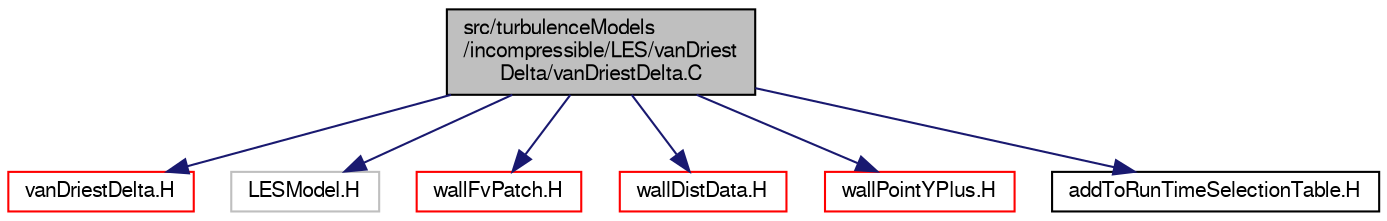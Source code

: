 digraph "src/turbulenceModels/incompressible/LES/vanDriestDelta/vanDriestDelta.C"
{
  bgcolor="transparent";
  edge [fontname="FreeSans",fontsize="10",labelfontname="FreeSans",labelfontsize="10"];
  node [fontname="FreeSans",fontsize="10",shape=record];
  Node0 [label="src/turbulenceModels\l/incompressible/LES/vanDriest\lDelta/vanDriestDelta.C",height=0.2,width=0.4,color="black", fillcolor="grey75", style="filled", fontcolor="black"];
  Node0 -> Node1 [color="midnightblue",fontsize="10",style="solid",fontname="FreeSans"];
  Node1 [label="vanDriestDelta.H",height=0.2,width=0.4,color="red",URL="$a39908.html"];
  Node0 -> Node4 [color="midnightblue",fontsize="10",style="solid",fontname="FreeSans"];
  Node4 [label="LESModel.H",height=0.2,width=0.4,color="grey75"];
  Node0 -> Node5 [color="midnightblue",fontsize="10",style="solid",fontname="FreeSans"];
  Node5 [label="wallFvPatch.H",height=0.2,width=0.4,color="red",URL="$a03680.html"];
  Node0 -> Node162 [color="midnightblue",fontsize="10",style="solid",fontname="FreeSans"];
  Node162 [label="wallDistData.H",height=0.2,width=0.4,color="red",URL="$a03743.html"];
  Node0 -> Node308 [color="midnightblue",fontsize="10",style="solid",fontname="FreeSans"];
  Node308 [label="wallPointYPlus.H",height=0.2,width=0.4,color="red",URL="$a03755.html"];
  Node0 -> Node316 [color="midnightblue",fontsize="10",style="solid",fontname="FreeSans"];
  Node316 [label="addToRunTimeSelectionTable.H",height=0.2,width=0.4,color="black",URL="$a09263.html",tooltip="Macros for easy insertion into run-time selection tables. "];
}

